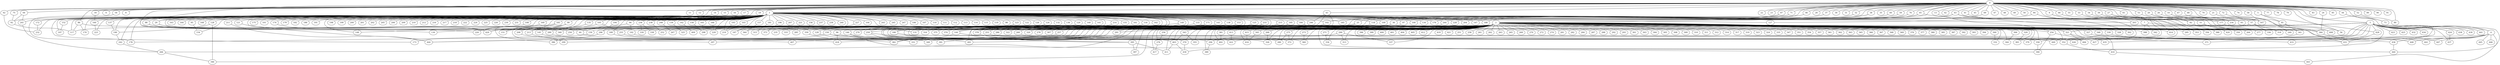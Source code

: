 
graph graphname {
    0 -- 1
0 -- 2
0 -- 3
0 -- 4
0 -- 5
0 -- 6
0 -- 7
0 -- 8
0 -- 9
0 -- 10
0 -- 11
0 -- 12
0 -- 13
0 -- 14
0 -- 15
0 -- 16
0 -- 17
0 -- 18
0 -- 19
0 -- 20
0 -- 21
0 -- 22
0 -- 23
0 -- 24
0 -- 25
0 -- 26
0 -- 27
0 -- 28
0 -- 29
0 -- 30
0 -- 31
0 -- 32
0 -- 33
0 -- 34
0 -- 35
0 -- 36
0 -- 37
0 -- 38
0 -- 39
0 -- 40
0 -- 41
0 -- 42
0 -- 43
0 -- 44
0 -- 45
0 -- 46
0 -- 47
0 -- 48
0 -- 49
0 -- 50
0 -- 51
0 -- 52
0 -- 53
0 -- 54
0 -- 55
0 -- 56
0 -- 57
0 -- 58
0 -- 59
0 -- 60
0 -- 61
0 -- 62
0 -- 63
0 -- 64
0 -- 65
0 -- 66
0 -- 67
0 -- 68
0 -- 69
0 -- 70
0 -- 71
0 -- 72
0 -- 73
0 -- 74
0 -- 75
0 -- 76
0 -- 77
0 -- 78
0 -- 79
0 -- 80
0 -- 81
0 -- 82
0 -- 83
0 -- 84
0 -- 85
0 -- 86
0 -- 87
0 -- 88
0 -- 89
0 -- 90
0 -- 91
0 -- 289
1 -- 92
1 -- 93
1 -- 94
1 -- 95
1 -- 96
1 -- 97
1 -- 98
1 -- 99
1 -- 100
1 -- 101
1 -- 102
1 -- 103
1 -- 104
1 -- 105
1 -- 106
1 -- 107
1 -- 108
1 -- 109
1 -- 110
1 -- 111
1 -- 112
1 -- 113
1 -- 114
1 -- 115
1 -- 116
1 -- 117
1 -- 118
1 -- 119
1 -- 120
1 -- 121
1 -- 122
1 -- 123
1 -- 124
1 -- 125
1 -- 126
1 -- 127
1 -- 128
1 -- 129
1 -- 130
1 -- 131
1 -- 132
1 -- 133
1 -- 134
1 -- 135
1 -- 136
1 -- 137
1 -- 138
1 -- 139
1 -- 140
1 -- 141
1 -- 142
1 -- 143
1 -- 144
1 -- 145
1 -- 146
1 -- 147
1 -- 148
1 -- 149
1 -- 150
1 -- 151
1 -- 152
1 -- 153
1 -- 154
1 -- 155
1 -- 156
1 -- 157
1 -- 158
1 -- 159
1 -- 160
1 -- 161
1 -- 162
1 -- 163
1 -- 164
1 -- 165
1 -- 166
1 -- 167
1 -- 168
1 -- 169
1 -- 170
1 -- 171
1 -- 172
1 -- 173
1 -- 174
1 -- 175
1 -- 176
1 -- 177
1 -- 178
1 -- 179
1 -- 180
1 -- 181
1 -- 182
1 -- 183
1 -- 184
1 -- 185
1 -- 186
1 -- 187
1 -- 188
1 -- 189
1 -- 190
1 -- 191
1 -- 192
1 -- 193
1 -- 194
1 -- 195
1 -- 196
1 -- 197
1 -- 198
1 -- 199
1 -- 200
1 -- 201
1 -- 202
1 -- 203
1 -- 204
1 -- 205
1 -- 206
1 -- 207
1 -- 208
1 -- 209
1 -- 210
1 -- 211
1 -- 212
1 -- 213
1 -- 214
1 -- 215
1 -- 216
1 -- 217
1 -- 218
1 -- 219
1 -- 220
1 -- 221
1 -- 222
1 -- 223
1 -- 224
1 -- 225
1 -- 226
1 -- 227
1 -- 228
1 -- 229
1 -- 230
1 -- 231
1 -- 232
1 -- 233
1 -- 234
1 -- 235
1 -- 236
1 -- 237
1 -- 238
1 -- 239
1 -- 240
1 -- 241
1 -- 242
1 -- 243
1 -- 244
1 -- 245
1 -- 246
1 -- 247
1 -- 248
2 -- 249
2 -- 250
2 -- 251
2 -- 252
2 -- 253
2 -- 254
2 -- 255
2 -- 256
2 -- 257
2 -- 258
2 -- 259
2 -- 260
2 -- 261
2 -- 262
2 -- 263
2 -- 264
2 -- 265
2 -- 266
2 -- 267
2 -- 268
2 -- 269
2 -- 270
2 -- 271
2 -- 272
2 -- 273
2 -- 274
2 -- 275
2 -- 276
2 -- 277
2 -- 278
2 -- 279
2 -- 280
2 -- 281
2 -- 282
2 -- 283
2 -- 284
2 -- 285
2 -- 286
2 -- 287
2 -- 288
2 -- 289
2 -- 290
2 -- 291
2 -- 292
2 -- 293
2 -- 294
2 -- 295
2 -- 296
2 -- 297
2 -- 298
2 -- 299
2 -- 300
2 -- 301
2 -- 302
2 -- 303
2 -- 304
2 -- 305
2 -- 306
2 -- 307
2 -- 308
2 -- 309
2 -- 310
2 -- 311
2 -- 312
2 -- 313
2 -- 314
2 -- 315
2 -- 316
2 -- 317
2 -- 318
2 -- 319
2 -- 320
2 -- 321
2 -- 322
2 -- 323
2 -- 324
2 -- 325
2 -- 326
2 -- 327
2 -- 328
2 -- 329
2 -- 330
2 -- 331
2 -- 332
2 -- 333
2 -- 334
2 -- 335
2 -- 336
2 -- 337
2 -- 338
2 -- 339
2 -- 340
2 -- 341
2 -- 342
2 -- 343
2 -- 344
2 -- 345
2 -- 346
2 -- 347
2 -- 348
2 -- 349
2 -- 350
2 -- 351
2 -- 352
2 -- 353
2 -- 354
2 -- 355
2 -- 356
2 -- 357
2 -- 358
2 -- 359
2 -- 360
2 -- 361
2 -- 362
2 -- 363
2 -- 364
2 -- 365
2 -- 366
2 -- 367
2 -- 368
2 -- 369
2 -- 370
2 -- 371
2 -- 372
2 -- 373
2 -- 374
2 -- 375
2 -- 376
2 -- 377
2 -- 378
2 -- 379
2 -- 380
2 -- 381
2 -- 382
2 -- 383
2 -- 384
2 -- 385
2 -- 386
2 -- 387
2 -- 388
2 -- 389
2 -- 390
2 -- 391
2 -- 392
2 -- 393
2 -- 394
2 -- 395
2 -- 396
2 -- 397
2 -- 398
2 -- 399
2 -- 400
2 -- 401
2 -- 402
2 -- 403
2 -- 404
2 -- 405
2 -- 406
2 -- 407
2 -- 408
2 -- 409
2 -- 410
2 -- 411
2 -- 412
2 -- 413
2 -- 414
2 -- 415
2 -- 416
2 -- 417
2 -- 418
2 -- 419
2 -- 420
2 -- 421
2 -- 40
3 -- 422
3 -- 423
3 -- 424
3 -- 425
3 -- 426
3 -- 427
3 -- 428
3 -- 429
3 -- 430
3 -- 431
3 -- 432
3 -- 433
3 -- 434
3 -- 435
3 -- 436
3 -- 437
3 -- 438
3 -- 439
3 -- 440
3 -- 441
3 -- 159
3 -- 291
3 -- 4
4 -- 448
4 -- 449
4 -- 442
4 -- 443
4 -- 444
4 -- 445
4 -- 446
4 -- 447
5 -- 81
5 -- 428
7 -- 56
7 -- 342
7 -- 398
9 -- 352
9 -- 203
10 -- 384
10 -- 93
13 -- 254
14 -- 29
18 -- 160
20 -- 177
20 -- 277
20 -- 234
21 -- 167
24 -- 384
25 -- 395
25 -- 131
26 -- 234
27 -- 82
27 -- 356
29 -- 250
29 -- 220
32 -- 109
33 -- 414
34 -- 295
36 -- 283
36 -- 144
37 -- 118
38 -- 97
38 -- 188
39 -- 353
40 -- 418
41 -- 379
43 -- 246
43 -- 316
43 -- 213
44 -- 73
46 -- 378
51 -- 420
51 -- 350
52 -- 80
53 -- 264
54 -- 178
57 -- 318
57 -- 321
57 -- 336
58 -- 167
59 -- 134
60 -- 100
62 -- 232
63 -- 147
63 -- 328
63 -- 167
63 -- 204
64 -- 92
64 -- 241
65 -- 228
65 -- 442
65 -- 244
66 -- 358
69 -- 188
71 -- 375
72 -- 249
75 -- 92
76 -- 176
81 -- 408
81 -- 341
82 -- 388
84 -- 302
84 -- 127
86 -- 384
86 -- 170
86 -- 117
87 -- 102
87 -- 185
88 -- 340
88 -- 429
92 -- 117
94 -- 192
94 -- 130
95 -- 154
96 -- 372
96 -- 418
97 -- 278
99 -- 213
99 -- 299
99 -- 151
102 -- 131
103 -- 219
105 -- 117
105 -- 255
108 -- 148
116 -- 378
118 -- 320
120 -- 129
121 -- 444
123 -- 279
123 -- 187
124 -- 375
124 -- 316
125 -- 326
125 -- 286
128 -- 346
128 -- 190
129 -- 283
133 -- 254
133 -- 189
135 -- 145
137 -- 190
138 -- 422
139 -- 325
142 -- 409
143 -- 402
144 -- 431
144 -- 382
145 -- 407
146 -- 440
146 -- 370
149 -- 429
149 -- 253
150 -- 173
150 -- 403
150 -- 449
152 -- 197
153 -- 180
156 -- 359
157 -- 364
158 -- 298
159 -- 178
160 -- 223
165 -- 298
166 -- 229
169 -- 386
171 -- 294
172 -- 232
174 -- 429
177 -- 431
180 -- 352
181 -- 315
183 -- 208
183 -- 220
184 -- 321
189 -- 331
190 -- 242
192 -- 280
193 -- 219
194 -- 296
195 -- 291
196 -- 373
207 -- 333
208 -- 297
211 -- 444
213 -- 299
214 -- 259
214 -- 374
215 -- 260
221 -- 285
227 -- 235
233 -- 360
233 -- 322
236 -- 339
236 -- 338
238 -- 252
241 -- 266
242 -- 266
244 -- 307
248 -- 267
253 -- 426
254 -- 427
254 -- 390
255 -- 349
256 -- 276
257 -- 444
259 -- 379
259 -- 382
260 -- 358
266 -- 346
268 -- 326
271 -- 334
273 -- 360
275 -- 280
275 -- 372
276 -- 417
289 -- 382
290 -- 313
290 -- 337
290 -- 294
294 -- 389
296 -- 386
300 -- 332
306 -- 344
321 -- 435
321 -- 406
327 -- 433
329 -- 383
330 -- 448
341 -- 371
343 -- 403
343 -- 355
345 -- 416
348 -- 436
352 -- 410
358 -- 390
359 -- 391
370 -- 430
378 -- 395
381 -- 402
384 -- 447
395 -- 397
395 -- 411
403 -- 430
403 -- 411
410 -- 443
413 -- 422
415 -- 416
424 -- 437
428 -- 431
436 -- 440

}
